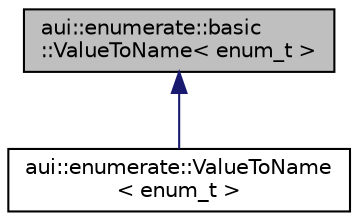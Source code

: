 digraph "aui::enumerate::basic::ValueToName&lt; enum_t &gt;"
{
 // LATEX_PDF_SIZE
  edge [fontname="Helvetica",fontsize="10",labelfontname="Helvetica",labelfontsize="10"];
  node [fontname="Helvetica",fontsize="10",shape=record];
  Node1 [label="aui::enumerate::basic\l::ValueToName\< enum_t \>",height=0.2,width=0.4,color="black", fillcolor="grey75", style="filled", fontcolor="black",tooltip=" "];
  Node1 -> Node2 [dir="back",color="midnightblue",fontsize="10",style="solid",fontname="Helvetica"];
  Node2 [label="aui::enumerate::ValueToName\l\< enum_t \>",height=0.2,width=0.4,color="black", fillcolor="white", style="filled",URL="$structaui_1_1enumerate_1_1ValueToName.html",tooltip=" "];
}
